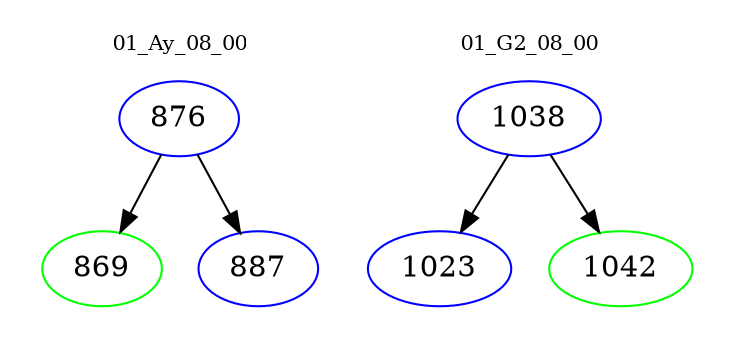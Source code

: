 digraph{
subgraph cluster_0 {
color = white
label = "01_Ay_08_00";
fontsize=10;
T0_876 [label="876", color="blue"]
T0_876 -> T0_869 [color="black"]
T0_869 [label="869", color="green"]
T0_876 -> T0_887 [color="black"]
T0_887 [label="887", color="blue"]
}
subgraph cluster_1 {
color = white
label = "01_G2_08_00";
fontsize=10;
T1_1038 [label="1038", color="blue"]
T1_1038 -> T1_1023 [color="black"]
T1_1023 [label="1023", color="blue"]
T1_1038 -> T1_1042 [color="black"]
T1_1042 [label="1042", color="green"]
}
}
